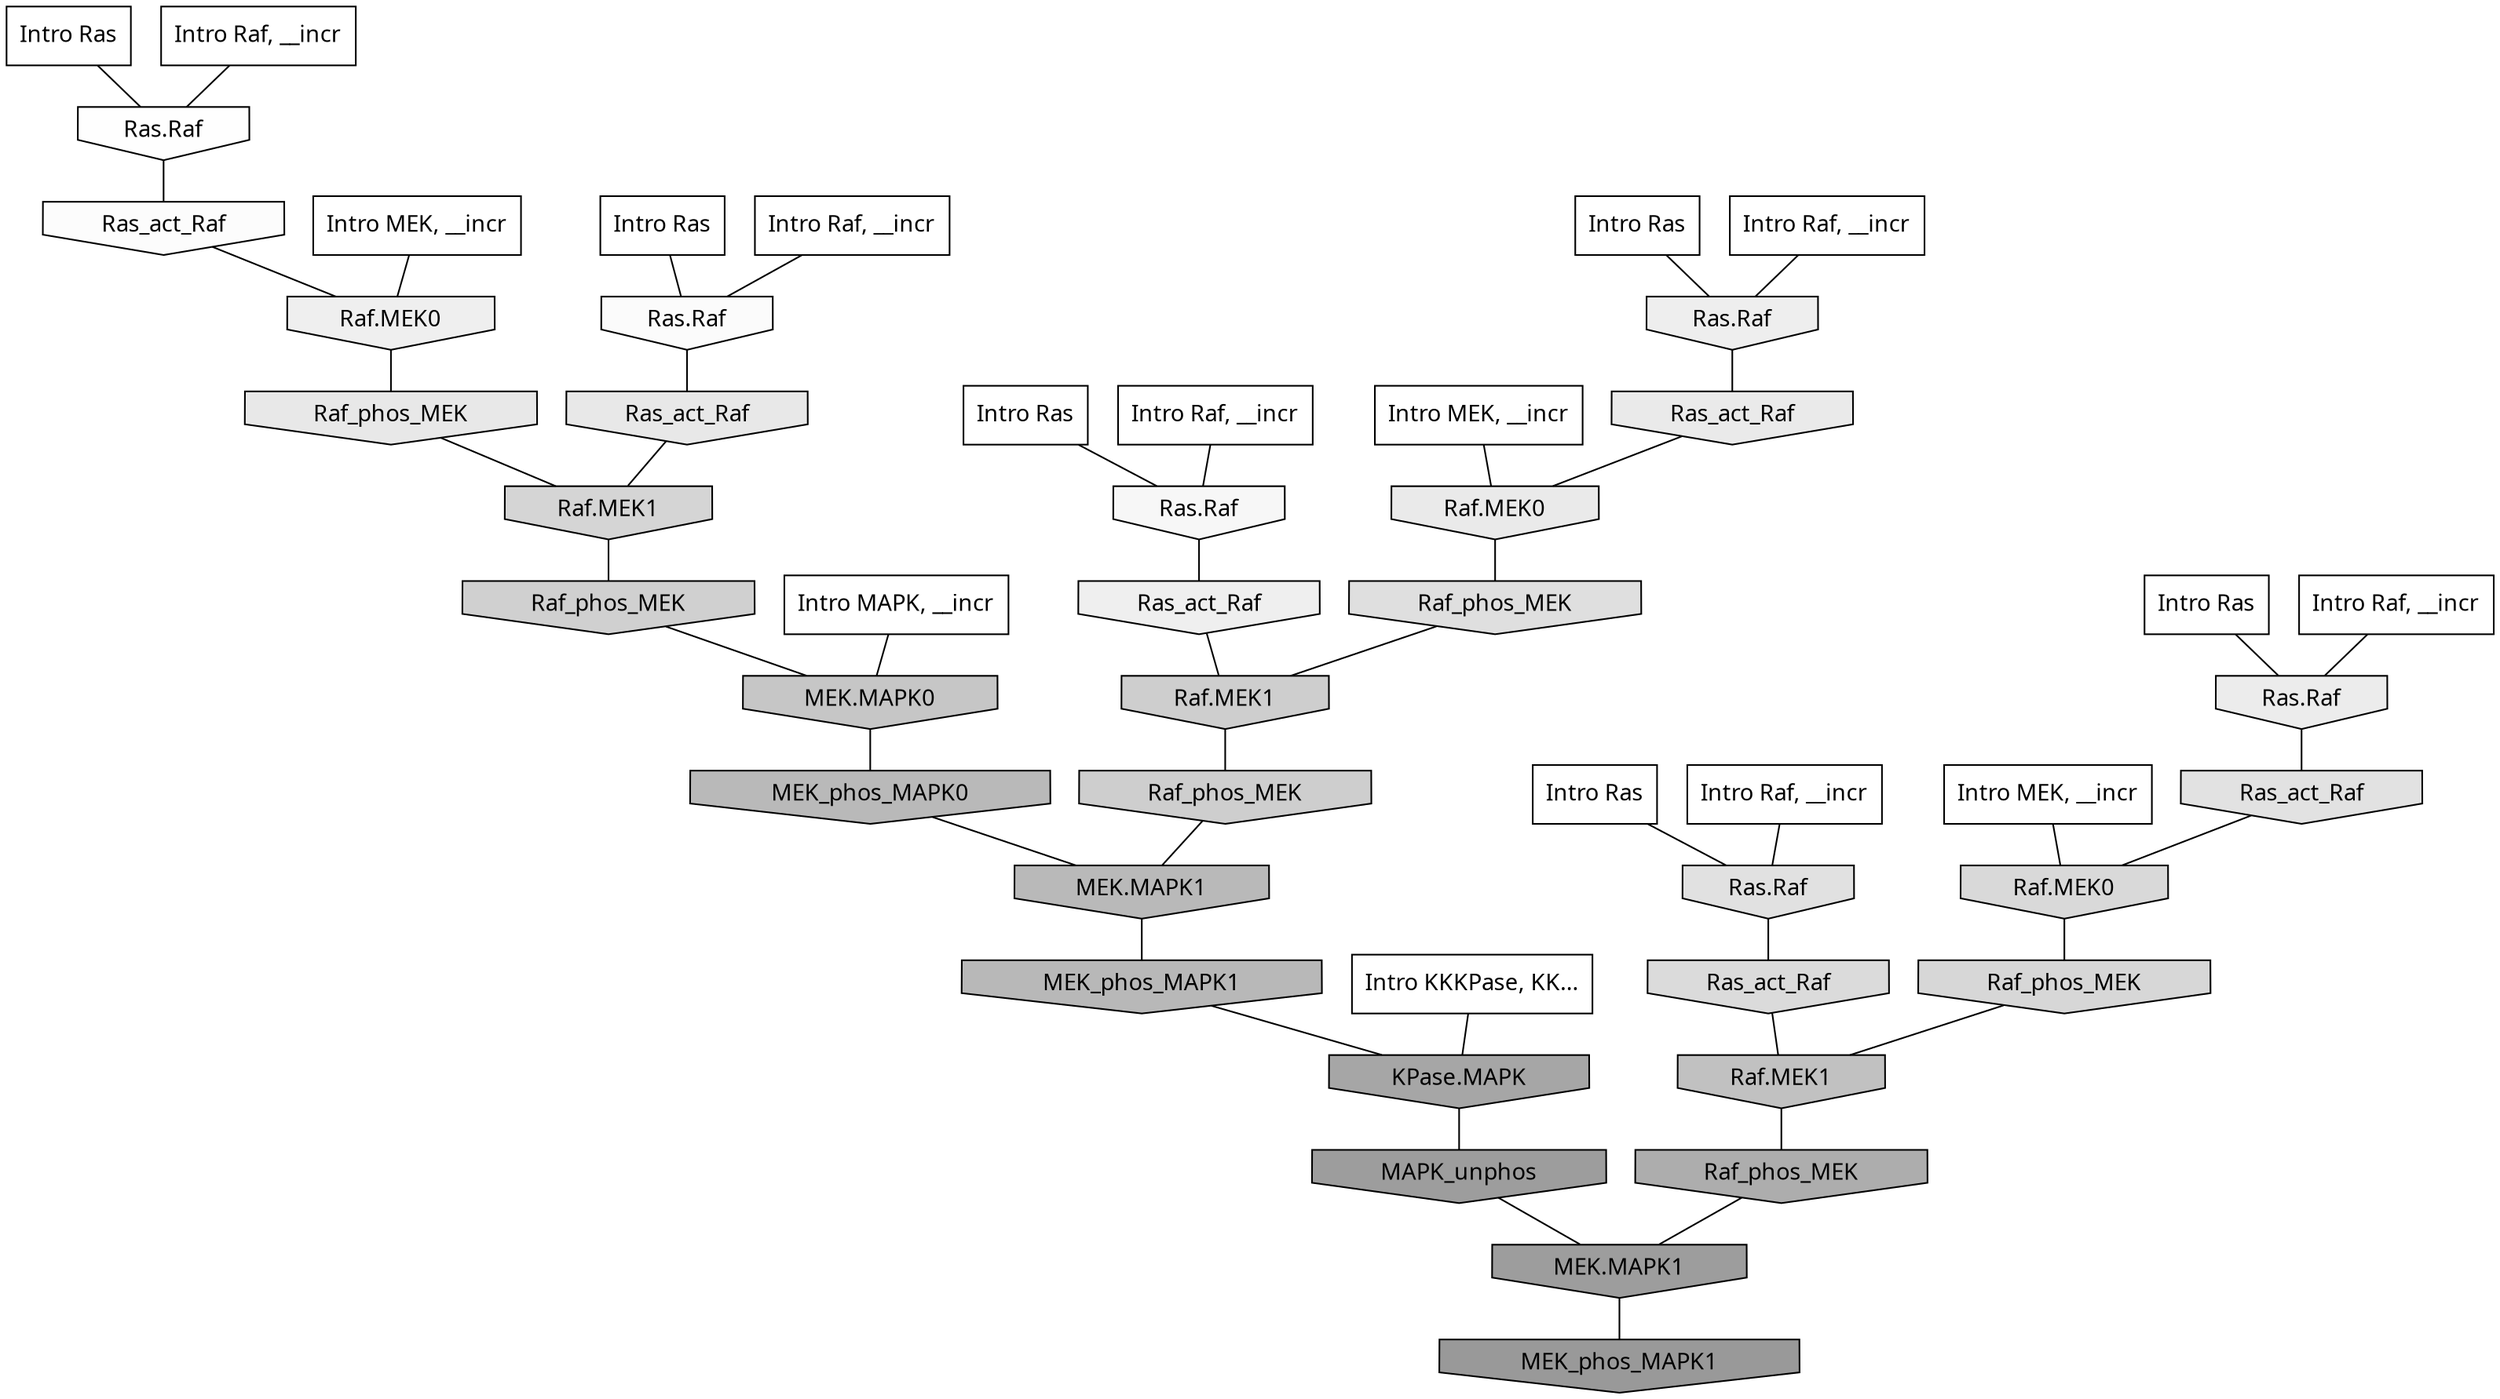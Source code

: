 digraph G{
  rankdir="TB";
  ranksep=0.30;
  node [fontname="CMU Serif"];
  edge [fontname="CMU Serif"];
  
  9 [label="Intro Ras", shape=rectangle, style=filled, fillcolor="0.000 0.000 1.000"]
  
  13 [label="Intro Ras", shape=rectangle, style=filled, fillcolor="0.000 0.000 1.000"]
  
  18 [label="Intro Ras", shape=rectangle, style=filled, fillcolor="0.000 0.000 1.000"]
  
  48 [label="Intro Ras", shape=rectangle, style=filled, fillcolor="0.000 0.000 1.000"]
  
  49 [label="Intro Ras", shape=rectangle, style=filled, fillcolor="0.000 0.000 1.000"]
  
  57 [label="Intro Ras", shape=rectangle, style=filled, fillcolor="0.000 0.000 1.000"]
  
  124 [label="Intro Raf, __incr", shape=rectangle, style=filled, fillcolor="0.000 0.000 1.000"]
  
  370 [label="Intro Raf, __incr", shape=rectangle, style=filled, fillcolor="0.000 0.000 1.000"]
  
  650 [label="Intro Raf, __incr", shape=rectangle, style=filled, fillcolor="0.000 0.000 1.000"]
  
  933 [label="Intro Raf, __incr", shape=rectangle, style=filled, fillcolor="0.000 0.000 1.000"]
  
  1031 [label="Intro Raf, __incr", shape=rectangle, style=filled, fillcolor="0.000 0.000 1.000"]
  
  1065 [label="Intro Raf, __incr", shape=rectangle, style=filled, fillcolor="0.000 0.000 1.000"]
  
  1664 [label="Intro MEK, __incr", shape=rectangle, style=filled, fillcolor="0.000 0.000 1.000"]
  
  1790 [label="Intro MEK, __incr", shape=rectangle, style=filled, fillcolor="0.000 0.000 1.000"]
  
  1940 [label="Intro MEK, __incr", shape=rectangle, style=filled, fillcolor="0.000 0.000 1.000"]
  
  2956 [label="Intro MAPK, __incr", shape=rectangle, style=filled, fillcolor="0.000 0.000 1.000"]
  
  3163 [label="Intro KKKPase, KK...", shape=rectangle, style=filled, fillcolor="0.000 0.000 1.000"]
  
  3379 [label="Ras.Raf", shape=invhouse, style=filled, fillcolor="0.000 0.000 0.993"]
  
  3460 [label="Ras_act_Raf", shape=invhouse, style=filled, fillcolor="0.000 0.000 0.985"]
  
  3475 [label="Ras.Raf", shape=invhouse, style=filled, fillcolor="0.000 0.000 0.984"]
  
  3689 [label="Ras.Raf", shape=invhouse, style=filled, fillcolor="0.000 0.000 0.967"]
  
  4372 [label="Ras_act_Raf", shape=invhouse, style=filled, fillcolor="0.000 0.000 0.937"]
  
  4381 [label="Raf.MEK0", shape=invhouse, style=filled, fillcolor="0.000 0.000 0.937"]
  
  4501 [label="Ras.Raf", shape=invhouse, style=filled, fillcolor="0.000 0.000 0.932"]
  
  4659 [label="Ras.Raf", shape=invhouse, style=filled, fillcolor="0.000 0.000 0.925"]
  
  4896 [label="Ras_act_Raf", shape=invhouse, style=filled, fillcolor="0.000 0.000 0.916"]
  
  4899 [label="Raf.MEK0", shape=invhouse, style=filled, fillcolor="0.000 0.000 0.916"]
  
  5082 [label="Ras_act_Raf", shape=invhouse, style=filled, fillcolor="0.000 0.000 0.909"]
  
  5114 [label="Raf_phos_MEK", shape=invhouse, style=filled, fillcolor="0.000 0.000 0.908"]
  
  5721 [label="Ras_act_Raf", shape=invhouse, style=filled, fillcolor="0.000 0.000 0.886"]
  
  5898 [label="Ras.Raf", shape=invhouse, style=filled, fillcolor="0.000 0.000 0.881"]
  
  6070 [label="Raf_phos_MEK", shape=invhouse, style=filled, fillcolor="0.000 0.000 0.875"]
  
  6729 [label="Ras_act_Raf", shape=invhouse, style=filled, fillcolor="0.000 0.000 0.857"]
  
  7049 [label="Raf.MEK0", shape=invhouse, style=filled, fillcolor="0.000 0.000 0.850"]
  
  7512 [label="Raf_phos_MEK", shape=invhouse, style=filled, fillcolor="0.000 0.000 0.841"]
  
  7809 [label="Raf.MEK1", shape=invhouse, style=filled, fillcolor="0.000 0.000 0.835"]
  
  8863 [label="Raf_phos_MEK", shape=invhouse, style=filled, fillcolor="0.000 0.000 0.815"]
  
  9514 [label="Raf.MEK1", shape=invhouse, style=filled, fillcolor="0.000 0.000 0.805"]
  
  9556 [label="Raf_phos_MEK", shape=invhouse, style=filled, fillcolor="0.000 0.000 0.805"]
  
  11995 [label="MEK.MAPK0", shape=invhouse, style=filled, fillcolor="0.000 0.000 0.774"]
  
  13967 [label="Raf.MEK1", shape=invhouse, style=filled, fillcolor="0.000 0.000 0.754"]
  
  16718 [label="MEK_phos_MAPK0", shape=invhouse, style=filled, fillcolor="0.000 0.000 0.724"]
  
  16719 [label="MEK.MAPK1", shape=invhouse, style=filled, fillcolor="0.000 0.000 0.723"]
  
  16889 [label="MEK_phos_MAPK1", shape=invhouse, style=filled, fillcolor="0.000 0.000 0.720"]
  
  18772 [label="Raf_phos_MEK", shape=invhouse, style=filled, fillcolor="0.000 0.000 0.677"]
  
  19624 [label="KPase.MAPK", shape=invhouse, style=filled, fillcolor="0.000 0.000 0.650"]
  
  20624 [label="MAPK_unphos", shape=invhouse, style=filled, fillcolor="0.000 0.000 0.614"]
  
  20625 [label="MEK.MAPK1", shape=invhouse, style=filled, fillcolor="0.000 0.000 0.614"]
  
  20990 [label="MEK_phos_MAPK1", shape=invhouse, style=filled, fillcolor="0.000 0.000 0.600"]
  
  
  20625 -> 20990 [dir=none, color="0.000 0.000 0.000"] 
  20624 -> 20625 [dir=none, color="0.000 0.000 0.000"] 
  19624 -> 20624 [dir=none, color="0.000 0.000 0.000"] 
  18772 -> 20625 [dir=none, color="0.000 0.000 0.000"] 
  16889 -> 19624 [dir=none, color="0.000 0.000 0.000"] 
  16719 -> 16889 [dir=none, color="0.000 0.000 0.000"] 
  16718 -> 16719 [dir=none, color="0.000 0.000 0.000"] 
  13967 -> 18772 [dir=none, color="0.000 0.000 0.000"] 
  11995 -> 16718 [dir=none, color="0.000 0.000 0.000"] 
  9556 -> 16719 [dir=none, color="0.000 0.000 0.000"] 
  9514 -> 9556 [dir=none, color="0.000 0.000 0.000"] 
  8863 -> 11995 [dir=none, color="0.000 0.000 0.000"] 
  7809 -> 8863 [dir=none, color="0.000 0.000 0.000"] 
  7512 -> 13967 [dir=none, color="0.000 0.000 0.000"] 
  7049 -> 7512 [dir=none, color="0.000 0.000 0.000"] 
  6729 -> 13967 [dir=none, color="0.000 0.000 0.000"] 
  6070 -> 9514 [dir=none, color="0.000 0.000 0.000"] 
  5898 -> 6729 [dir=none, color="0.000 0.000 0.000"] 
  5721 -> 7049 [dir=none, color="0.000 0.000 0.000"] 
  5114 -> 7809 [dir=none, color="0.000 0.000 0.000"] 
  5082 -> 7809 [dir=none, color="0.000 0.000 0.000"] 
  4899 -> 6070 [dir=none, color="0.000 0.000 0.000"] 
  4896 -> 4899 [dir=none, color="0.000 0.000 0.000"] 
  4659 -> 5721 [dir=none, color="0.000 0.000 0.000"] 
  4501 -> 4896 [dir=none, color="0.000 0.000 0.000"] 
  4381 -> 5114 [dir=none, color="0.000 0.000 0.000"] 
  4372 -> 9514 [dir=none, color="0.000 0.000 0.000"] 
  3689 -> 4372 [dir=none, color="0.000 0.000 0.000"] 
  3475 -> 5082 [dir=none, color="0.000 0.000 0.000"] 
  3460 -> 4381 [dir=none, color="0.000 0.000 0.000"] 
  3379 -> 3460 [dir=none, color="0.000 0.000 0.000"] 
  3163 -> 19624 [dir=none, color="0.000 0.000 0.000"] 
  2956 -> 11995 [dir=none, color="0.000 0.000 0.000"] 
  1940 -> 4381 [dir=none, color="0.000 0.000 0.000"] 
  1790 -> 7049 [dir=none, color="0.000 0.000 0.000"] 
  1664 -> 4899 [dir=none, color="0.000 0.000 0.000"] 
  1065 -> 3689 [dir=none, color="0.000 0.000 0.000"] 
  1031 -> 3379 [dir=none, color="0.000 0.000 0.000"] 
  933 -> 3475 [dir=none, color="0.000 0.000 0.000"] 
  650 -> 5898 [dir=none, color="0.000 0.000 0.000"] 
  370 -> 4501 [dir=none, color="0.000 0.000 0.000"] 
  124 -> 4659 [dir=none, color="0.000 0.000 0.000"] 
  57 -> 4501 [dir=none, color="0.000 0.000 0.000"] 
  49 -> 3475 [dir=none, color="0.000 0.000 0.000"] 
  48 -> 5898 [dir=none, color="0.000 0.000 0.000"] 
  18 -> 4659 [dir=none, color="0.000 0.000 0.000"] 
  13 -> 3689 [dir=none, color="0.000 0.000 0.000"] 
  9 -> 3379 [dir=none, color="0.000 0.000 0.000"] 
  
  }
